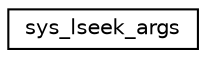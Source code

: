 digraph "Graphical Class Hierarchy"
{
 // LATEX_PDF_SIZE
  edge [fontname="Helvetica",fontsize="10",labelfontname="Helvetica",labelfontsize="10"];
  node [fontname="Helvetica",fontsize="10",shape=record];
  rankdir="LR";
  Node0 [label="sys_lseek_args",height=0.2,width=0.4,color="black", fillcolor="white", style="filled",URL="$structsys__lseek__args.html",tooltip=" "];
}
